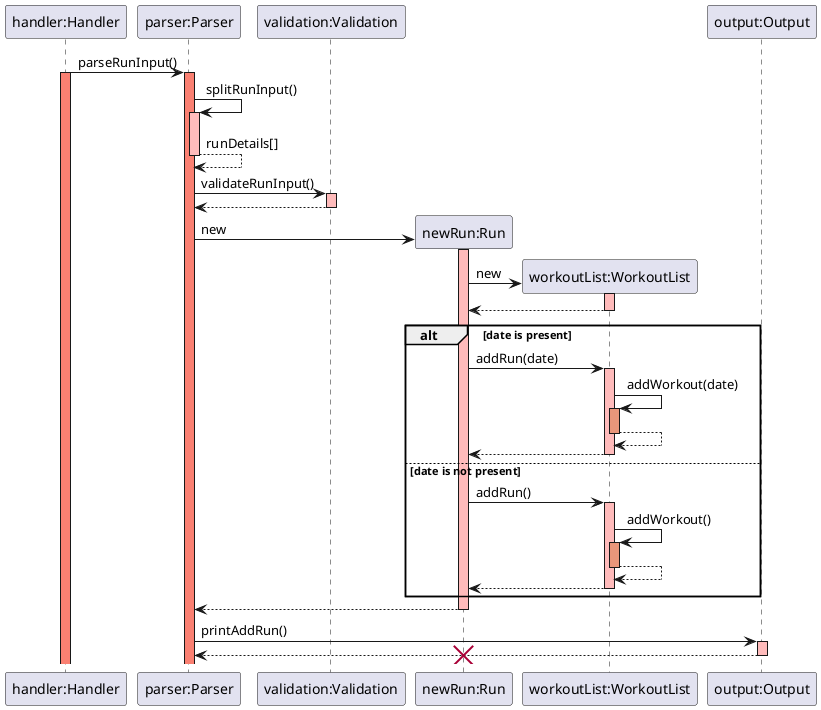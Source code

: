 @startuml
skinparam sequenceReferenceBackgroundColor lightblue

participant "handler:Handler" as Handler

participant "parser:Parser" as Parser
participant "validation:Validation" as Validation
participant "newRun:Run" as Run
participant "workoutList:WorkoutList" as WorkoutList
participant "output:Output" as Output

Handler -> Parser: parseRunInput()
activate Handler #salmon
activate Parser #salmon

Parser -> Parser: splitRunInput()
activate Parser #FFBBBB
Parser --> Parser: runDetails[]
deactivate Parser #FFBBBB

Parser -> Validation: validateRunInput()
activate Validation #FFBBBB
Validation --> Parser: 
deactivate Validation

Parser -> Run **: new
activate Run #FFBBBB   
Run -> WorkoutList **: new
activate WorkoutList #FFBBBB
WorkoutList --> Run:
deactivate WorkoutList #FFBBBB

alt date is present
    Run -> WorkoutList: addRun(date)
    activate WorkoutList #FFBBBB
    WorkoutList -> WorkoutList: addWorkout(date)
    activate WorkoutList #DarkSalmon
    WorkoutList --> WorkoutList:
    deactivate WorkoutList #DarkSalmon
    WorkoutList --> Run:
    deactivate WorkoutList #FFBBBB

 
else date is not present
    Run -> WorkoutList: addRun()
    activate WorkoutList #FFBBBB
    WorkoutList -> WorkoutList: addWorkout()
    activate WorkoutList #DarkSalmon
    WorkoutList --> WorkoutList:
    deactivate WorkoutList #DarkSalmon
    WorkoutList --> Run:
    deactivate WorkoutList #FFBBBB
end
Run --> Parser:
deactivate Run #FFBBBB
Parser -> Output: printAddRun()
activate Output #FFBBBB
Output --> Parser:
deactivate Output #FFBBBB
destroy Run
@enduml